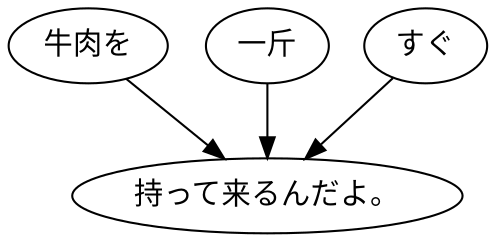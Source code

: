 digraph graph748 {
	node0 [label="牛肉を"];
	node1 [label="一斤"];
	node2 [label="すぐ"];
	node3 [label="持って来るんだよ。"];
	node0 -> node3;
	node1 -> node3;
	node2 -> node3;
}
